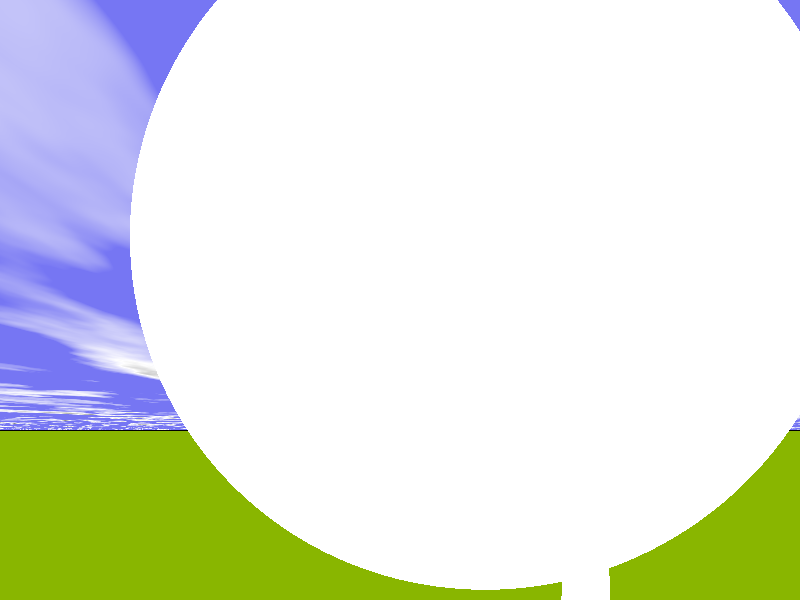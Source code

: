 // PoVRay 3.7 Scene File "steam_smoke_1.pov"
// author: Friedrich A. Lohmueller, Oct-2008/Aug-2009 / Jan-2011/ Sept-2014
// email: Friedrich.Lohmueller_at_t-online.de
// homepage: http://www.f-lohmueller.de
//--------------------------------------------------------------------------
#version 3.7;
global_settings{assumed_gamma 1.0}
#default{ finish{ ambient 0.1 diffuse 0.9 }}
//--------------------------------------------------------------------------
#include "colors.inc"
#include "textures.inc"
#include "glass.inc"
#include "metals.inc"
#include "golds.inc"
#include "stones.inc"
#include "woods.inc"
#include "shapes.inc"
#include "shapes2.inc"
#include "functions.inc"
#include "math.inc"
#include "transforms.inc"
//-------------------------------------------------------------------------------------------------------<<<<
//------------------------------------------------------------- Camera_Position, Camera_look_at, Camera_Angle
#declare Camera_Position = < 0.00, 0.80,-3.0 >;
#declare Camera_look_at= < 0.00, 1.70, 0.00>;
#declare Camera_Angle = 85;
//--------------------------------------------------------------------------------------------------------<<<<
camera{ /*ultra_wide_angle*/
        location  Camera_Position
        right     x*image_width/image_height
        angle Camera_Angle
        look_at   Camera_look_at
      }
//------------------------------------------------------------------------------------------------------<<<<<
// sun ---------------------------------------------------------------------
light_source{<2500,2500,-2500> color White}

// sky --------------------------------------------------------------
plane{<0,1,0>,1 hollow
       texture{ pigment{ bozo turbulence 0.92
                         color_map { [0.00 rgb <0.20, 0.20, 1.0>*0.9]
                                     [0.50 rgb <0.20, 0.20, 1.0>*0.9]
                                     [0.70 rgb <1,1,1>]
                                     [0.85 rgb <0.25,0.25,0.25>]
                                     [1.0 rgb <0.5,0.5,0.5>]}
                        scale<1,1,2>*2.5  translate<-0.9,0,0.5>
                       }
                finish {ambient 1 diffuse 0} }
       scale 10000 }
// fog on the ground -------------------------------------------------
fog { fog_type   2
      distance   50
      color      White*0.9
      fog_offset 0.1
      fog_alt    1.5
      turbulence 1.8
    }

// ground ------------------------------------------------------------
plane { <0,1,0>, 0
        texture{ pigment{ color rgb<0.35,0.65,0.0>*0.72 }
                 normal { bumps 0.75 scale 0.015 }
                 finish { phong 0.1 }
               } // end of texture
      } // end of plane
//--------------------------------------------------------------------------
//---------------------------- objects in scene ----------------------------
//--------------------------------------------------------------------------

union{
//  Scattering media  - streuendes Medium
//  steam + smoke     - Dampf + Rauch
// A transparent sphere containing media
sphere{ <0,0,0>, 1.5  // increased from 1 to 1.5, because of the turbulent pattern !!!
        pigment { rgbt 1 }
        hollow

 interior{ //---------------------
    media{ method 3
           emission <1,1,1>*0.4
           scattering{ 1, // Type 1 = isotropic scattering, 2 = Mie haze, 3 = Mie murky
                          // Type 4 = Rayleigh scattering,  5 = Henyey-Greenstein scattering
                       <1,1,1>*6.00   // color of scattering haze
                       extinction  1.50  //  // 0 ~ 1 extinction
                       // how fast the scattering media absorbs light
                       // useful i.e. when the media absorbs too much light
                    // eccentricity i.e. -0.6 ~ +0.6 (if type>1 )
           } // end scattering

           density{ spherical // or: boxed
                    scale 0.9
                    turbulence 0.85
                    color_map {
                    [0.00 rgb 0] // density at the border of the media
                    [0.05 rgb 0]
                    [0.20 rgb 0.2]
                    [0.30 rgb 0.6]
                    [0.40 rgb 1]
                    [1.00 rgb 1] // densitiy at the center of the media
                               } // end color_map
           } // end of density

           samples 20    // >=1, higher = more precise
           //intervals 1     //
           //confidence 0.9  //
     } // end of media ----------------------------------------------------------------------
  } // ------------------ end of interior
 scale 1
 rotate<0,0,0>
 translate < -0.5, 1.50 + 0.20,0>
} //------------------ end of steam + smoke

// the smoke stack:

cone { <0,0,0>,0.1, <0,1.50,0>,0.08
           texture { pigment { color rgb<1,1,1> }
                     finish  { phong 0.5 }
                   } // end of texture
           scale <1,1,1> rotate<0,0,-6>
      } // end of cylinder -------------------------------------



translate<0.8,0,-0.8>
} // end of smoke stack + steam --------------------------------//






